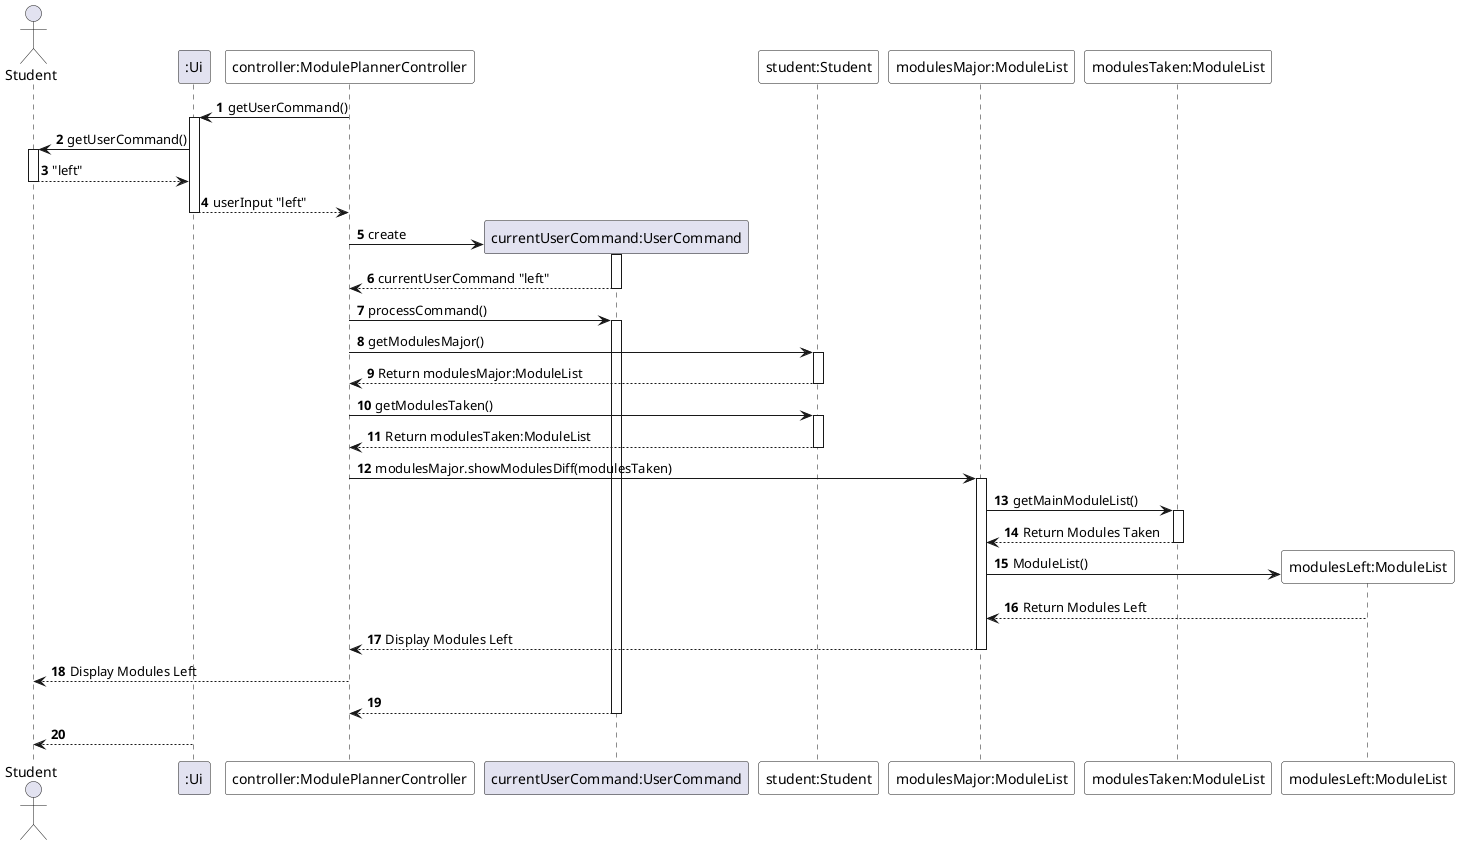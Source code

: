 @startuml
'https://plantuml.com/sequence-diagram

autonumber
autoactivate on

actor Student

participant ":Ui" as UI
participant "controller:ModulePlannerController" as A #white

participant "currentUserCommand:UserCommand" as UC
participant "student:Student" as S #white
participant "modulesMajor:ModuleList" as M #white
participant "modulesTaken:ModuleList" as T #white
participant "modulesLeft:ModuleList" as L #white


'A -> A: handleUserInputTillExitCommand

'Student -> UI:

A -> UI: getUserCommand()
UI -> Student: getUserCommand()
Student --> UI: "left"
UI --> A: userInput "left"

A -> UC **: create
activate UC
UC --> A: currentUserCommand "left"

A -> UC: processCommand()

A -> S: getModulesMajor()

S --> A: Return modulesMajor:ModuleList


A -> S: getModulesTaken()

S --> A: Return modulesTaken:ModuleList


A -> M: modulesMajor.showModulesDiff(modulesTaken)


M -> T: getMainModuleList()

T --> M: Return Modules Taken




M -> L **: ModuleList()
L --> M: Return Modules Left


A <-- M: Display Modules Left


Student <-- A: Display Modules Left

UC --> A

UI --> Student
@enduml